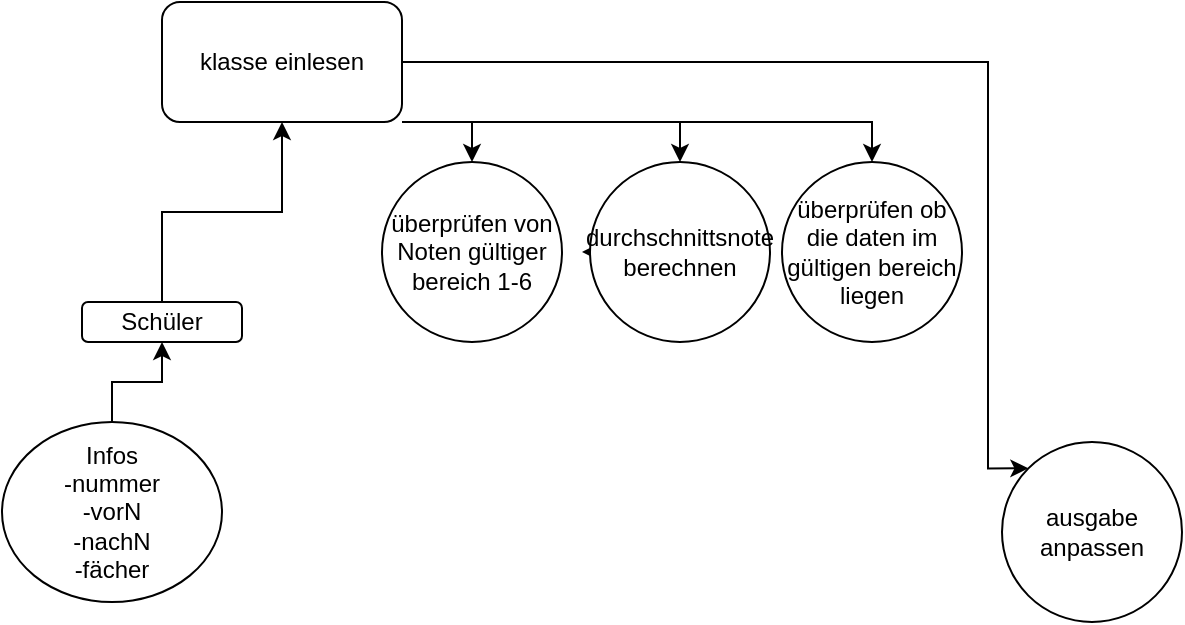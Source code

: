<mxfile version="21.7.5" type="device">
  <diagram name="Seite-1" id="rxg2vaxrziX4o0GtiLEI">
    <mxGraphModel dx="1098" dy="820" grid="1" gridSize="10" guides="1" tooltips="1" connect="1" arrows="1" fold="1" page="1" pageScale="1" pageWidth="827" pageHeight="1169" math="0" shadow="0">
      <root>
        <mxCell id="0" />
        <mxCell id="1" parent="0" />
        <mxCell id="iXx1QngyD7fiSFSB5OO5-7" style="edgeStyle=orthogonalEdgeStyle;rounded=0;orthogonalLoop=1;jettySize=auto;html=1;exitX=0.5;exitY=0;exitDx=0;exitDy=0;" parent="1" source="iXx1QngyD7fiSFSB5OO5-1" target="iXx1QngyD7fiSFSB5OO5-9" edge="1">
          <mxGeometry relative="1" as="geometry">
            <mxPoint x="112.06" y="94" as="targetPoint" />
          </mxGeometry>
        </mxCell>
        <mxCell id="iXx1QngyD7fiSFSB5OO5-1" value="Schüler" style="rounded=1;whiteSpace=wrap;html=1;" parent="1" vertex="1">
          <mxGeometry x="70" y="160" width="80" height="20" as="geometry" />
        </mxCell>
        <mxCell id="iXx1QngyD7fiSFSB5OO5-2" style="edgeStyle=orthogonalEdgeStyle;rounded=0;orthogonalLoop=1;jettySize=auto;html=1;exitX=0.5;exitY=1;exitDx=0;exitDy=0;" parent="1" source="iXx1QngyD7fiSFSB5OO5-1" target="iXx1QngyD7fiSFSB5OO5-1" edge="1">
          <mxGeometry relative="1" as="geometry" />
        </mxCell>
        <mxCell id="iXx1QngyD7fiSFSB5OO5-5" style="edgeStyle=orthogonalEdgeStyle;rounded=0;orthogonalLoop=1;jettySize=auto;html=1;exitX=0.5;exitY=0;exitDx=0;exitDy=0;entryX=0.5;entryY=1;entryDx=0;entryDy=0;" parent="1" source="iXx1QngyD7fiSFSB5OO5-4" target="iXx1QngyD7fiSFSB5OO5-1" edge="1">
          <mxGeometry relative="1" as="geometry" />
        </mxCell>
        <mxCell id="iXx1QngyD7fiSFSB5OO5-4" value="Infos&lt;br&gt;-nummer&lt;br&gt;-vorN&lt;br&gt;-nachN&lt;br&gt;-fächer" style="ellipse;whiteSpace=wrap;html=1;" parent="1" vertex="1">
          <mxGeometry x="30" y="220" width="110" height="90" as="geometry" />
        </mxCell>
        <mxCell id="iXx1QngyD7fiSFSB5OO5-11" style="edgeStyle=orthogonalEdgeStyle;rounded=0;orthogonalLoop=1;jettySize=auto;html=1;exitX=1;exitY=1;exitDx=0;exitDy=0;entryX=0.5;entryY=0;entryDx=0;entryDy=0;" parent="1" source="iXx1QngyD7fiSFSB5OO5-9" target="iXx1QngyD7fiSFSB5OO5-10" edge="1">
          <mxGeometry relative="1" as="geometry">
            <Array as="points">
              <mxPoint x="265" y="70" />
            </Array>
          </mxGeometry>
        </mxCell>
        <mxCell id="iXx1QngyD7fiSFSB5OO5-13" style="edgeStyle=orthogonalEdgeStyle;rounded=0;orthogonalLoop=1;jettySize=auto;html=1;exitX=1;exitY=1;exitDx=0;exitDy=0;entryX=0.5;entryY=0;entryDx=0;entryDy=0;" parent="1" source="iXx1QngyD7fiSFSB5OO5-9" target="iXx1QngyD7fiSFSB5OO5-12" edge="1">
          <mxGeometry relative="1" as="geometry">
            <Array as="points">
              <mxPoint x="369" y="70" />
            </Array>
          </mxGeometry>
        </mxCell>
        <mxCell id="iXx1QngyD7fiSFSB5OO5-15" style="edgeStyle=orthogonalEdgeStyle;rounded=0;orthogonalLoop=1;jettySize=auto;html=1;exitX=1;exitY=1;exitDx=0;exitDy=0;entryX=0.5;entryY=0;entryDx=0;entryDy=0;" parent="1" source="iXx1QngyD7fiSFSB5OO5-9" target="iXx1QngyD7fiSFSB5OO5-14" edge="1">
          <mxGeometry relative="1" as="geometry">
            <Array as="points">
              <mxPoint x="465" y="70" />
            </Array>
          </mxGeometry>
        </mxCell>
        <mxCell id="iXx1QngyD7fiSFSB5OO5-17" style="edgeStyle=orthogonalEdgeStyle;rounded=0;orthogonalLoop=1;jettySize=auto;html=1;exitX=1;exitY=0.5;exitDx=0;exitDy=0;entryX=0;entryY=0;entryDx=0;entryDy=0;" parent="1" source="iXx1QngyD7fiSFSB5OO5-9" target="iXx1QngyD7fiSFSB5OO5-16" edge="1">
          <mxGeometry relative="1" as="geometry">
            <Array as="points">
              <mxPoint x="523" y="40" />
              <mxPoint x="523" y="243" />
            </Array>
          </mxGeometry>
        </mxCell>
        <mxCell id="iXx1QngyD7fiSFSB5OO5-9" value="klasse einlesen" style="rounded=1;whiteSpace=wrap;html=1;" parent="1" vertex="1">
          <mxGeometry x="110" y="10" width="120" height="60" as="geometry" />
        </mxCell>
        <mxCell id="iXx1QngyD7fiSFSB5OO5-10" value="überprüfen von Noten gültiger bereich 1-6" style="ellipse;whiteSpace=wrap;html=1;" parent="1" vertex="1">
          <mxGeometry x="220" y="90" width="90" height="90" as="geometry" />
        </mxCell>
        <mxCell id="iXx1QngyD7fiSFSB5OO5-19" style="edgeStyle=orthogonalEdgeStyle;rounded=0;orthogonalLoop=1;jettySize=auto;html=1;exitX=0;exitY=0.5;exitDx=0;exitDy=0;" parent="1" source="iXx1QngyD7fiSFSB5OO5-12" edge="1">
          <mxGeometry relative="1" as="geometry">
            <mxPoint x="320" y="134.69" as="targetPoint" />
          </mxGeometry>
        </mxCell>
        <mxCell id="iXx1QngyD7fiSFSB5OO5-12" value="durchschnittsnote berechnen" style="ellipse;whiteSpace=wrap;html=1;" parent="1" vertex="1">
          <mxGeometry x="324" y="90" width="90" height="90" as="geometry" />
        </mxCell>
        <mxCell id="iXx1QngyD7fiSFSB5OO5-14" value="überprüfen ob die daten im gültigen bereich liegen" style="ellipse;whiteSpace=wrap;html=1;" parent="1" vertex="1">
          <mxGeometry x="420" y="90" width="90" height="90" as="geometry" />
        </mxCell>
        <mxCell id="iXx1QngyD7fiSFSB5OO5-16" value="ausgabe anpassen" style="ellipse;whiteSpace=wrap;html=1;" parent="1" vertex="1">
          <mxGeometry x="530" y="230" width="90" height="90" as="geometry" />
        </mxCell>
      </root>
    </mxGraphModel>
  </diagram>
</mxfile>
